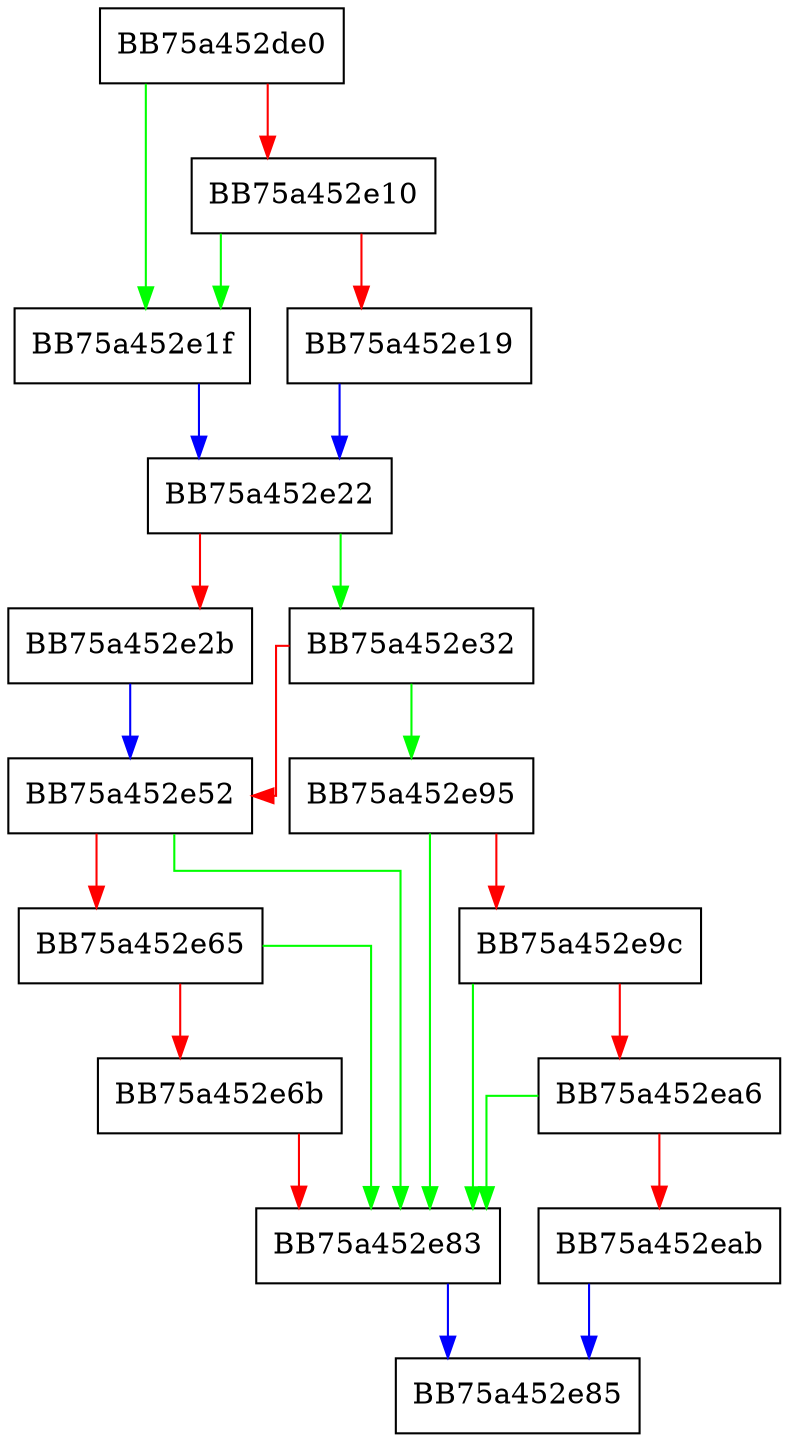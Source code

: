 digraph GetIEVersion {
  node [shape="box"];
  graph [splines=ortho];
  BB75a452de0 -> BB75a452e1f [color="green"];
  BB75a452de0 -> BB75a452e10 [color="red"];
  BB75a452e10 -> BB75a452e1f [color="green"];
  BB75a452e10 -> BB75a452e19 [color="red"];
  BB75a452e19 -> BB75a452e22 [color="blue"];
  BB75a452e1f -> BB75a452e22 [color="blue"];
  BB75a452e22 -> BB75a452e32 [color="green"];
  BB75a452e22 -> BB75a452e2b [color="red"];
  BB75a452e2b -> BB75a452e52 [color="blue"];
  BB75a452e32 -> BB75a452e95 [color="green"];
  BB75a452e32 -> BB75a452e52 [color="red"];
  BB75a452e52 -> BB75a452e83 [color="green"];
  BB75a452e52 -> BB75a452e65 [color="red"];
  BB75a452e65 -> BB75a452e83 [color="green"];
  BB75a452e65 -> BB75a452e6b [color="red"];
  BB75a452e6b -> BB75a452e83 [color="red"];
  BB75a452e83 -> BB75a452e85 [color="blue"];
  BB75a452e95 -> BB75a452e83 [color="green"];
  BB75a452e95 -> BB75a452e9c [color="red"];
  BB75a452e9c -> BB75a452e83 [color="green"];
  BB75a452e9c -> BB75a452ea6 [color="red"];
  BB75a452ea6 -> BB75a452e83 [color="green"];
  BB75a452ea6 -> BB75a452eab [color="red"];
  BB75a452eab -> BB75a452e85 [color="blue"];
}